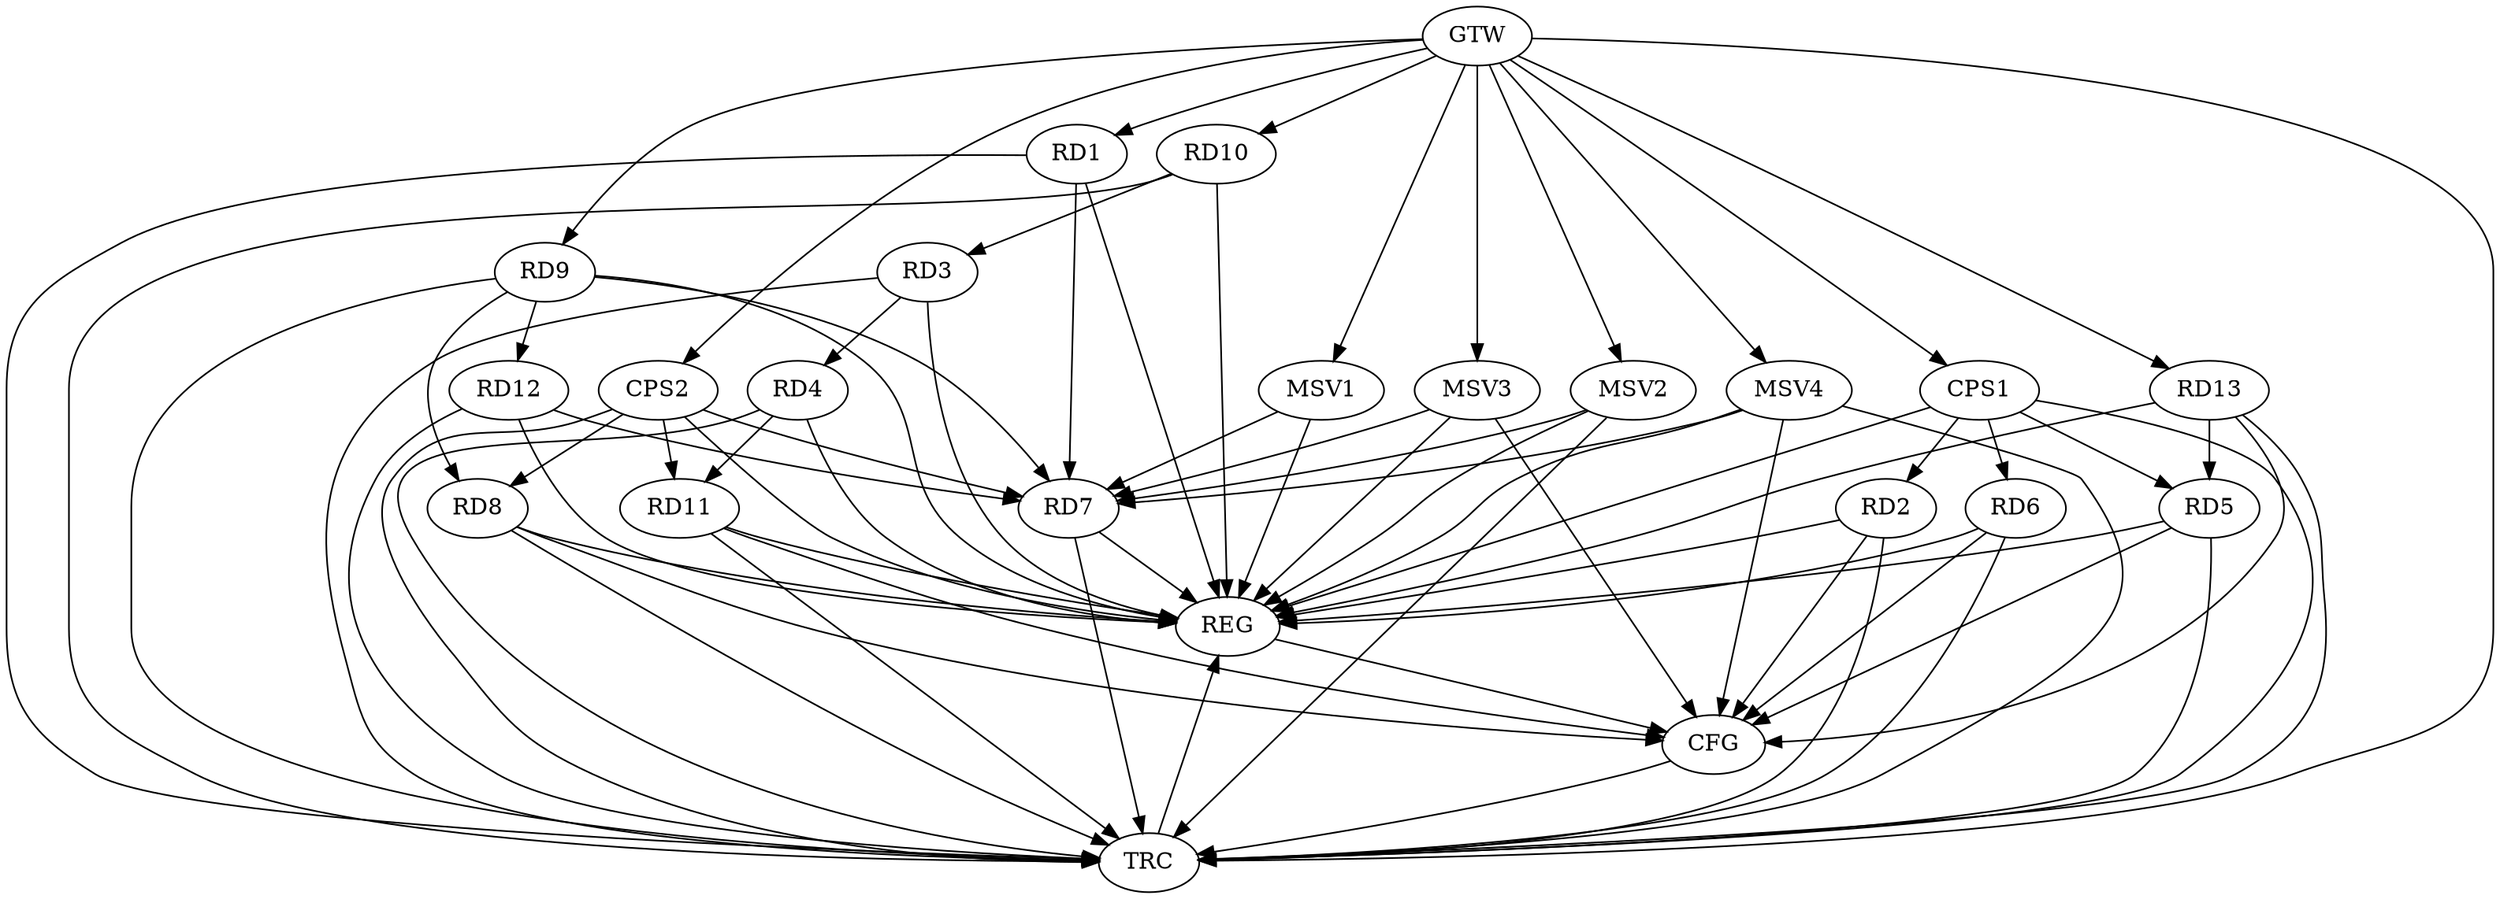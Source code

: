 strict digraph G {
  RD1 [ label="RD1" ];
  RD2 [ label="RD2" ];
  RD3 [ label="RD3" ];
  RD4 [ label="RD4" ];
  RD5 [ label="RD5" ];
  RD6 [ label="RD6" ];
  RD7 [ label="RD7" ];
  RD8 [ label="RD8" ];
  RD9 [ label="RD9" ];
  RD10 [ label="RD10" ];
  RD11 [ label="RD11" ];
  RD12 [ label="RD12" ];
  RD13 [ label="RD13" ];
  CPS1 [ label="CPS1" ];
  CPS2 [ label="CPS2" ];
  GTW [ label="GTW" ];
  REG [ label="REG" ];
  CFG [ label="CFG" ];
  TRC [ label="TRC" ];
  MSV1 [ label="MSV1" ];
  MSV2 [ label="MSV2" ];
  MSV3 [ label="MSV3" ];
  MSV4 [ label="MSV4" ];
  RD1 -> RD7;
  RD3 -> RD4;
  RD10 -> RD3;
  RD4 -> RD11;
  RD13 -> RD5;
  RD9 -> RD7;
  RD12 -> RD7;
  RD9 -> RD8;
  RD9 -> RD12;
  CPS1 -> RD2;
  CPS1 -> RD5;
  CPS1 -> RD6;
  CPS2 -> RD7;
  CPS2 -> RD8;
  CPS2 -> RD11;
  GTW -> RD1;
  GTW -> RD9;
  GTW -> RD10;
  GTW -> RD13;
  GTW -> CPS1;
  GTW -> CPS2;
  RD1 -> REG;
  RD2 -> REG;
  RD3 -> REG;
  RD4 -> REG;
  RD5 -> REG;
  RD6 -> REG;
  RD7 -> REG;
  RD8 -> REG;
  RD9 -> REG;
  RD10 -> REG;
  RD11 -> REG;
  RD12 -> REG;
  RD13 -> REG;
  CPS1 -> REG;
  CPS2 -> REG;
  RD5 -> CFG;
  RD13 -> CFG;
  RD6 -> CFG;
  RD11 -> CFG;
  RD8 -> CFG;
  RD2 -> CFG;
  REG -> CFG;
  RD1 -> TRC;
  RD2 -> TRC;
  RD3 -> TRC;
  RD4 -> TRC;
  RD5 -> TRC;
  RD6 -> TRC;
  RD7 -> TRC;
  RD8 -> TRC;
  RD9 -> TRC;
  RD10 -> TRC;
  RD11 -> TRC;
  RD12 -> TRC;
  RD13 -> TRC;
  CPS1 -> TRC;
  CPS2 -> TRC;
  GTW -> TRC;
  CFG -> TRC;
  TRC -> REG;
  MSV1 -> RD7;
  GTW -> MSV1;
  MSV1 -> REG;
  MSV2 -> RD7;
  GTW -> MSV2;
  MSV2 -> REG;
  MSV2 -> TRC;
  MSV3 -> RD7;
  GTW -> MSV3;
  MSV3 -> REG;
  MSV3 -> CFG;
  MSV4 -> RD7;
  GTW -> MSV4;
  MSV4 -> REG;
  MSV4 -> TRC;
  MSV4 -> CFG;
}

